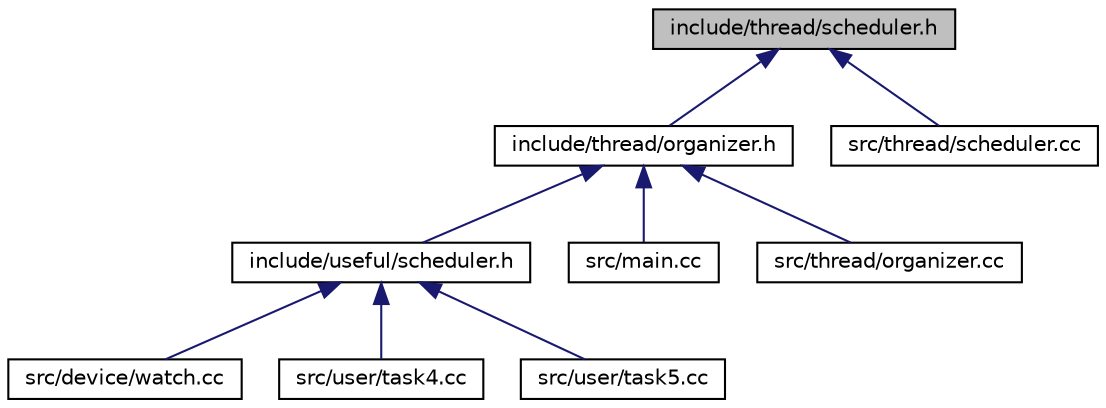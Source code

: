 digraph G
{
  bgcolor="transparent";
  edge [fontname="Helvetica",fontsize="10",labelfontname="Helvetica",labelfontsize="10"];
  node [fontname="Helvetica",fontsize="10",shape=record];
  Node1 [label="include/thread/scheduler.h",height=0.2,width=0.4,color="black", fillcolor="grey75", style="filled" fontcolor="black"];
  Node1 -> Node2 [dir="back",color="midnightblue",fontsize="10",style="solid",fontname="Helvetica"];
  Node2 [label="include/thread/organizer.h",height=0.2,width=0.4,color="black",URL="$organizer_8h.html"];
  Node2 -> Node3 [dir="back",color="midnightblue",fontsize="10",style="solid",fontname="Helvetica"];
  Node3 [label="include/useful/scheduler.h",height=0.2,width=0.4,color="black",URL="$useful_2scheduler_8h.html"];
  Node3 -> Node4 [dir="back",color="midnightblue",fontsize="10",style="solid",fontname="Helvetica"];
  Node4 [label="src/device/watch.cc",height=0.2,width=0.4,color="black",URL="$watch_8cc.html"];
  Node3 -> Node5 [dir="back",color="midnightblue",fontsize="10",style="solid",fontname="Helvetica"];
  Node5 [label="src/user/task4.cc",height=0.2,width=0.4,color="black",URL="$task4_8cc.html"];
  Node3 -> Node6 [dir="back",color="midnightblue",fontsize="10",style="solid",fontname="Helvetica"];
  Node6 [label="src/user/task5.cc",height=0.2,width=0.4,color="black",URL="$task5_8cc.html"];
  Node2 -> Node7 [dir="back",color="midnightblue",fontsize="10",style="solid",fontname="Helvetica"];
  Node7 [label="src/main.cc",height=0.2,width=0.4,color="black",URL="$main_8cc.html"];
  Node2 -> Node8 [dir="back",color="midnightblue",fontsize="10",style="solid",fontname="Helvetica"];
  Node8 [label="src/thread/organizer.cc",height=0.2,width=0.4,color="black",URL="$organizer_8cc.html"];
  Node1 -> Node9 [dir="back",color="midnightblue",fontsize="10",style="solid",fontname="Helvetica"];
  Node9 [label="src/thread/scheduler.cc",height=0.2,width=0.4,color="black",URL="$scheduler_8cc.html"];
}
